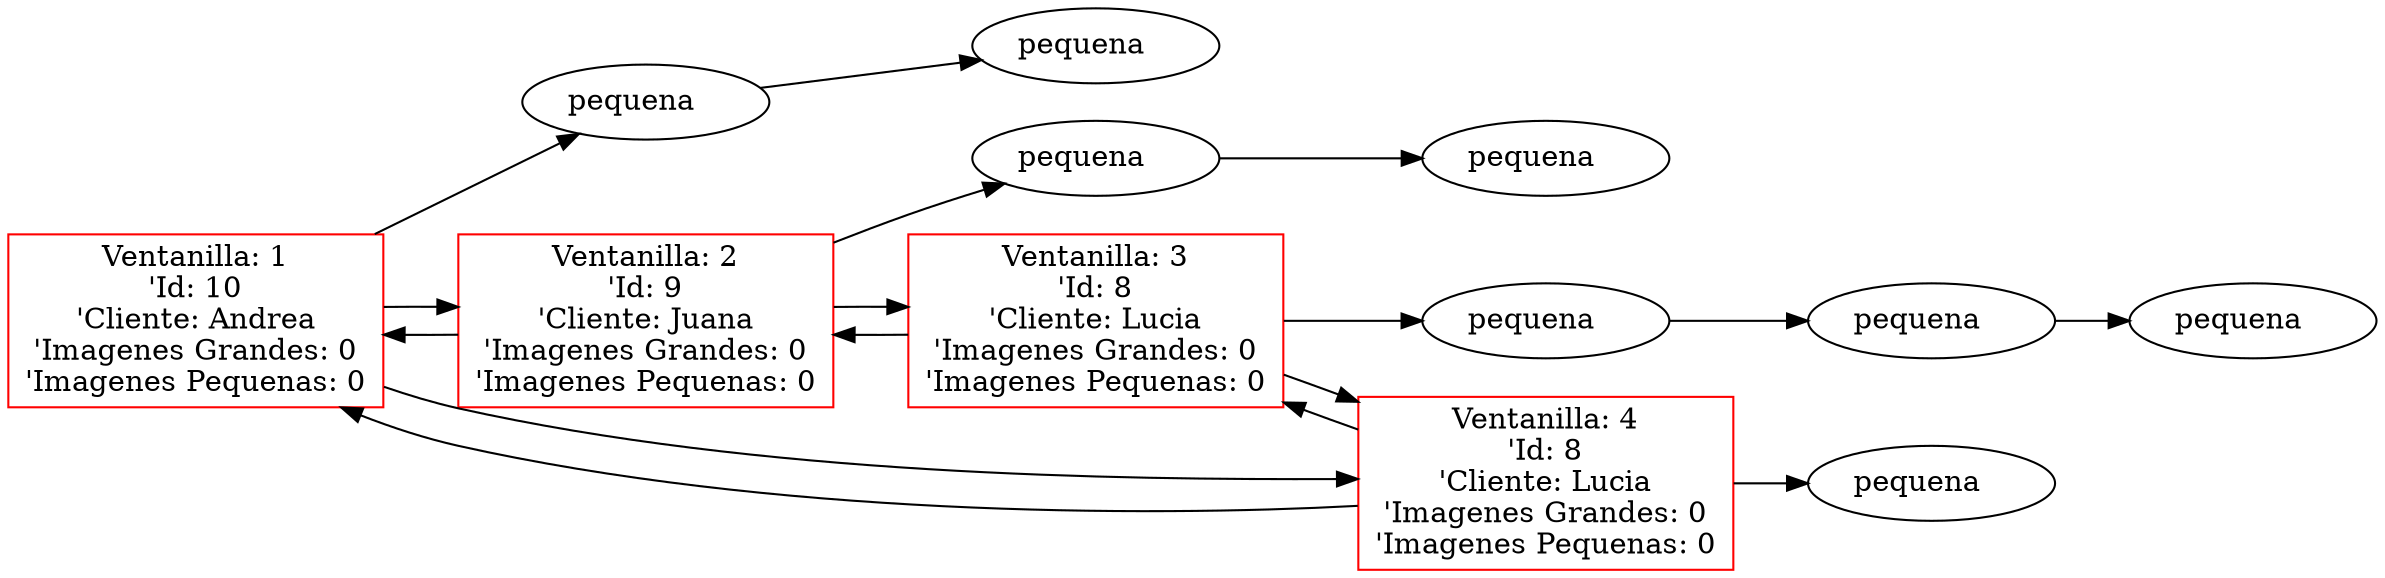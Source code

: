  digraph G {
 rankdir=LR;
 node0 [label="Ventanilla: 1\n'Id: 10\n'Cliente: Andrea\n'Imagenes Grandes: 0\n'Imagenes Pequenas: 0", color="red", shape="rectangle"];
 element00 [label="pequena   ", shape="ellipse"];
 node0 -> element00 [dir="forward"];
 element00 -> element01 [dir="forward"];
 element01 [label="pequena   ", shape="ellipse"];
 node1 [label="Ventanilla: 2\n'Id: 9\n'Cliente: Juana\n'Imagenes Grandes: 0\n'Imagenes Pequenas: 0", color="red", shape="rectangle"];
 element10 [label="pequena   ", shape="ellipse"];
 node1 -> element10 [dir="forward"];
 element10 -> element11 [dir="forward"];
 element11 [label="pequena   ", shape="ellipse"];
 node0 -> node1 [dir="back"];
 node0 -> node1 [dir="forward"];
 node2 [label="Ventanilla: 3\n'Id: 8\n'Cliente: Lucia\n'Imagenes Grandes: 0\n'Imagenes Pequenas: 0", color="red", shape="rectangle"];
 element20 [label="pequena   ", shape="ellipse"];
 node2 -> element20 [dir="forward"];
 element20 -> element21 [dir="forward"];
 element21 [label="pequena   ", shape="ellipse"];
 element21 -> element22 [dir="forward"];
 element22 [label="pequena   ", shape="ellipse"];
 node1 -> node2 [dir="back"];
 node1 -> node2 [dir="forward"];
 node3 [label="Ventanilla: 4\n'Id: 8\n'Cliente: Lucia\n'Imagenes Grandes: 0\n'Imagenes Pequenas: 0", color="red", shape="rectangle"];
 element30 [label="pequena   ", shape="ellipse"];
 node3 -> element30 [dir="forward"];
 node2 -> node3 [dir="back"];
 node2 -> node3 [dir="forward"];
 node3 -> node0 [dir="forward"];
 node3 -> node0 [dir="back"];
 }
